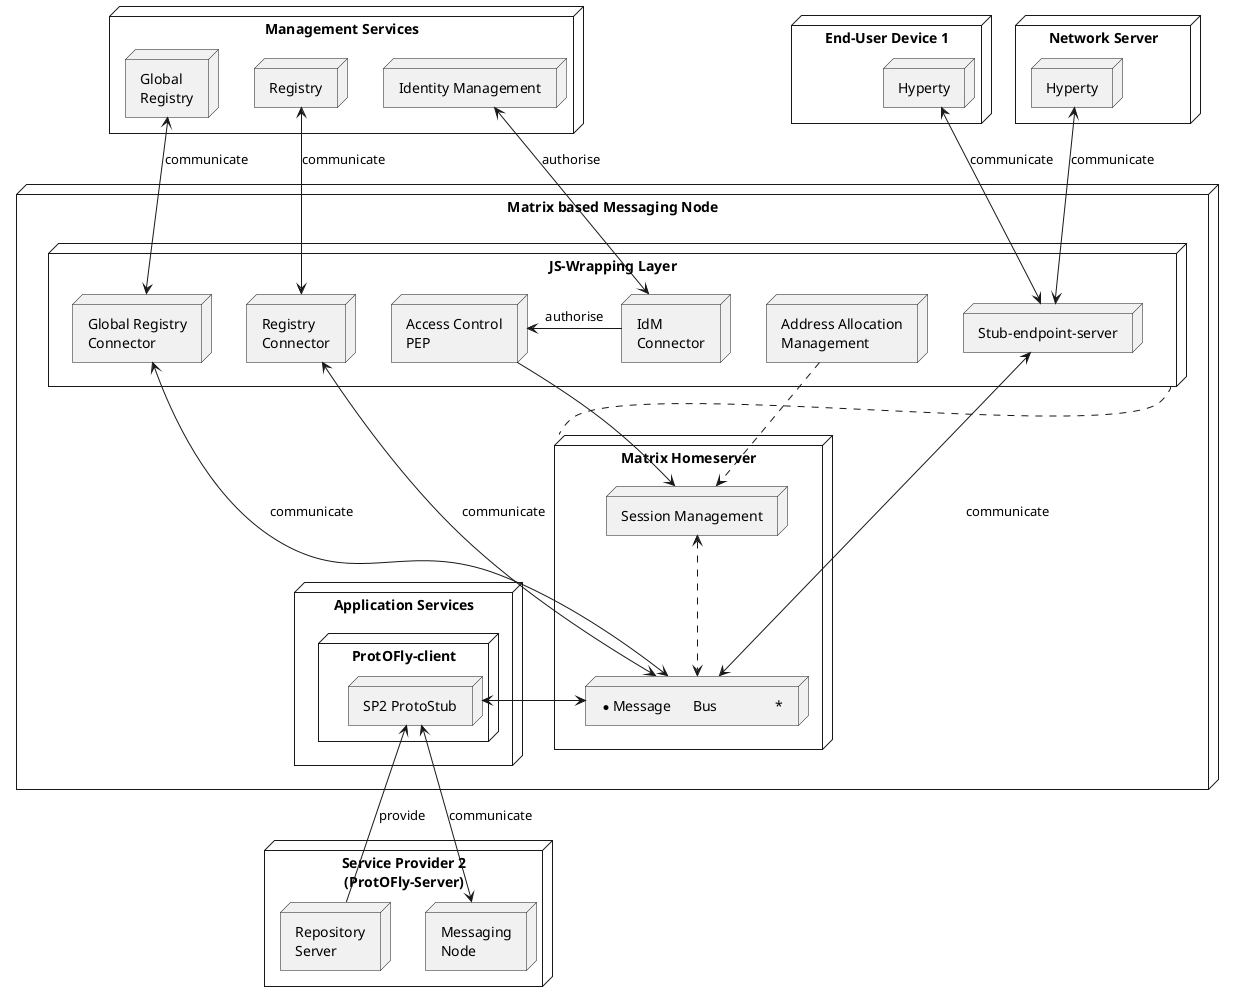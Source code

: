 @startuml "matrix_messaging_node_architecture.png"


node "Management Services" as Man1 {
    node "Global\nRegistry" as GReg
    node "Identity Management" as IdM
    node "Registry" as DomReg
}

node "Service Provider 2\n(ProtOFly-Server)" as SP2 {
    node "Messaging\nNode" as Msg2
    node "Repository\nServer" as Repo2
}

node "End-User Device 1" as User1 {
    node "Hyperty" as H1
}

node "Network Server" as Net {
    node "Hyperty" as H3
}


node "Matrix based Messaging Node" as msg {

  node "JS-Wrapping Layer" as JSLayer {
    node "IdM\nConnector" as ConnIdM
    node "Registry\nConnector" as ConnReg
    node "Global Registry\nConnector" as ConnGReg
    node "Stub-endpoint-server" as ConnServer
    node "Address Allocation\nManagement" as AllocMan
    node "Access Control\nPEP" as BusPEP
  }

  node "Application Services" as AppServices {
    node "ProtOFly-client" as Proto1Sand {
      node "SP2 ProtoStub" as Proto1
    }
  }

  node "Matrix Homeserver" as core {
   node "*            Message      Bus                *" as Bus
   node "Session Management" as SessMan
  }

  Repo2 -up-> Proto1: provide
  Msg2 <--> Proto1 : communicate
  Bus <-right-> Proto1

  core .up. JSLayer

  ConnIdM -left-> BusPEP : authorise

  BusPEP -down-> SessMan

  AllocMan .down.> SessMan

  SessMan <..> Bus

  ConnIdM <-up-> IdM : authorise

  Bus <-up-> ConnServer : communicate
  ConnServer <-up-> H1 : communicate

  ConnServer <-up-> H3 : communicate

  Bus <--> ConnReg : communicate
  Bus <--> ConnGReg : communicate
  ConnReg <-up-> DomReg : communicate
  ConnGReg <-up-> GReg : communicate
}

@enduml
